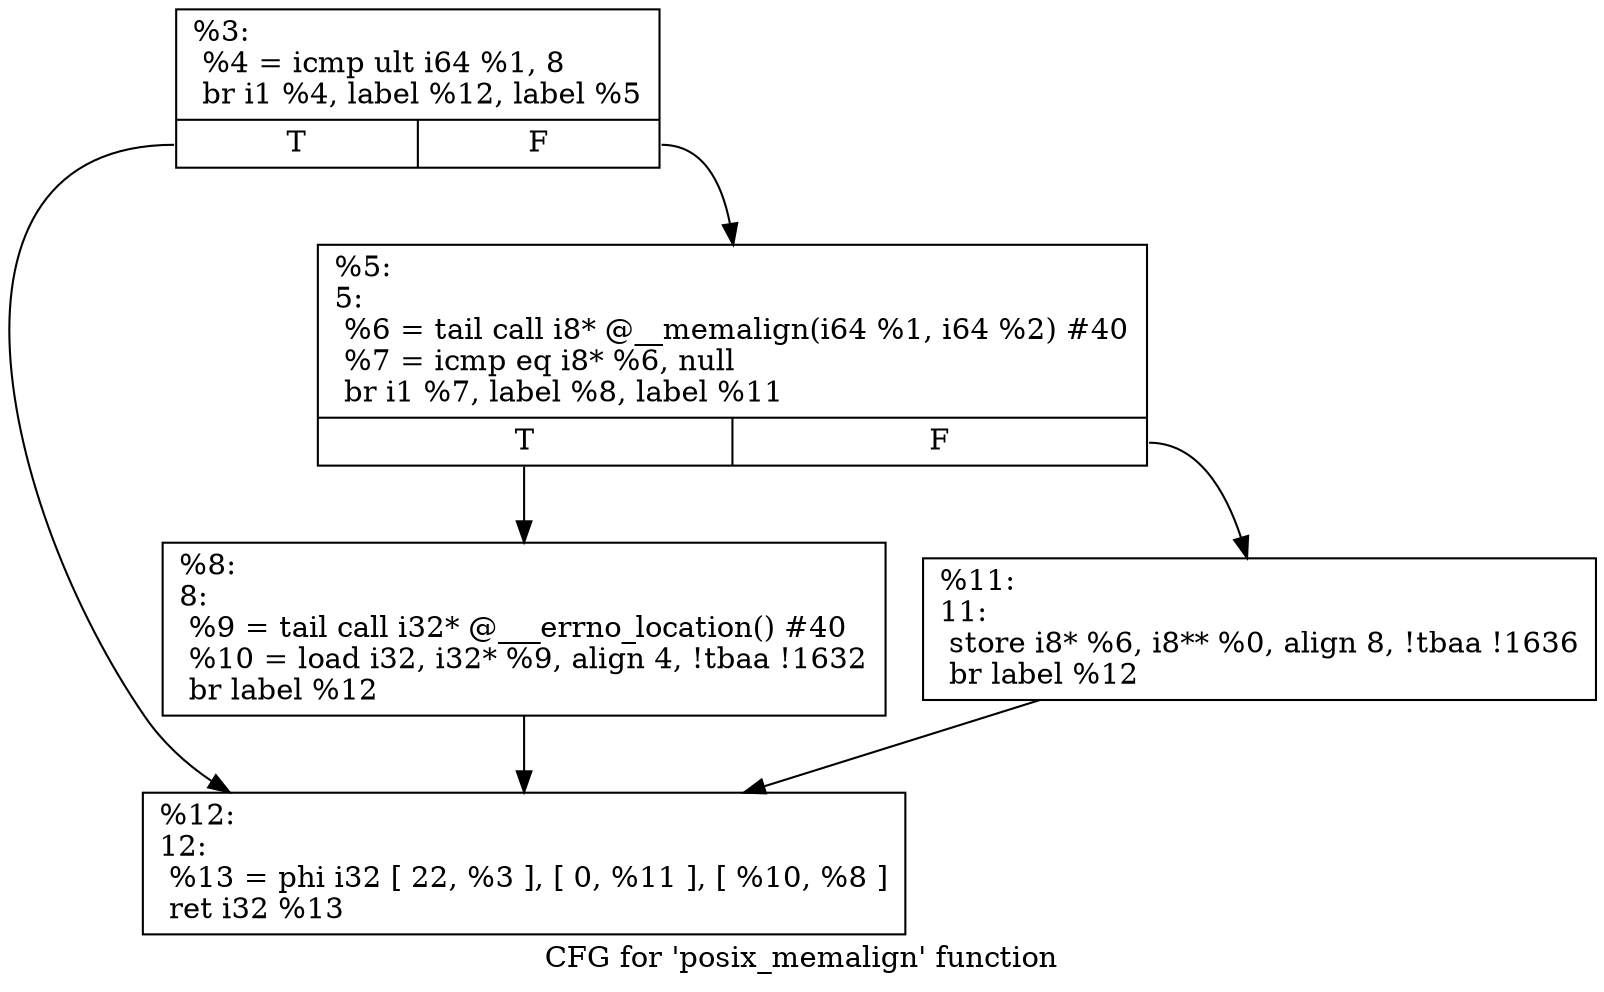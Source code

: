 digraph "CFG for 'posix_memalign' function" {
	label="CFG for 'posix_memalign' function";

	Node0x1c11520 [shape=record,label="{%3:\l  %4 = icmp ult i64 %1, 8\l  br i1 %4, label %12, label %5\l|{<s0>T|<s1>F}}"];
	Node0x1c11520:s0 -> Node0x1c119f0;
	Node0x1c11520:s1 -> Node0x1c11900;
	Node0x1c11900 [shape=record,label="{%5:\l5:                                                \l  %6 = tail call i8* @__memalign(i64 %1, i64 %2) #40\l  %7 = icmp eq i8* %6, null\l  br i1 %7, label %8, label %11\l|{<s0>T|<s1>F}}"];
	Node0x1c11900:s0 -> Node0x1c11950;
	Node0x1c11900:s1 -> Node0x1c119a0;
	Node0x1c11950 [shape=record,label="{%8:\l8:                                                \l  %9 = tail call i32* @___errno_location() #40\l  %10 = load i32, i32* %9, align 4, !tbaa !1632\l  br label %12\l}"];
	Node0x1c11950 -> Node0x1c119f0;
	Node0x1c119a0 [shape=record,label="{%11:\l11:                                               \l  store i8* %6, i8** %0, align 8, !tbaa !1636\l  br label %12\l}"];
	Node0x1c119a0 -> Node0x1c119f0;
	Node0x1c119f0 [shape=record,label="{%12:\l12:                                               \l  %13 = phi i32 [ 22, %3 ], [ 0, %11 ], [ %10, %8 ]\l  ret i32 %13\l}"];
}
